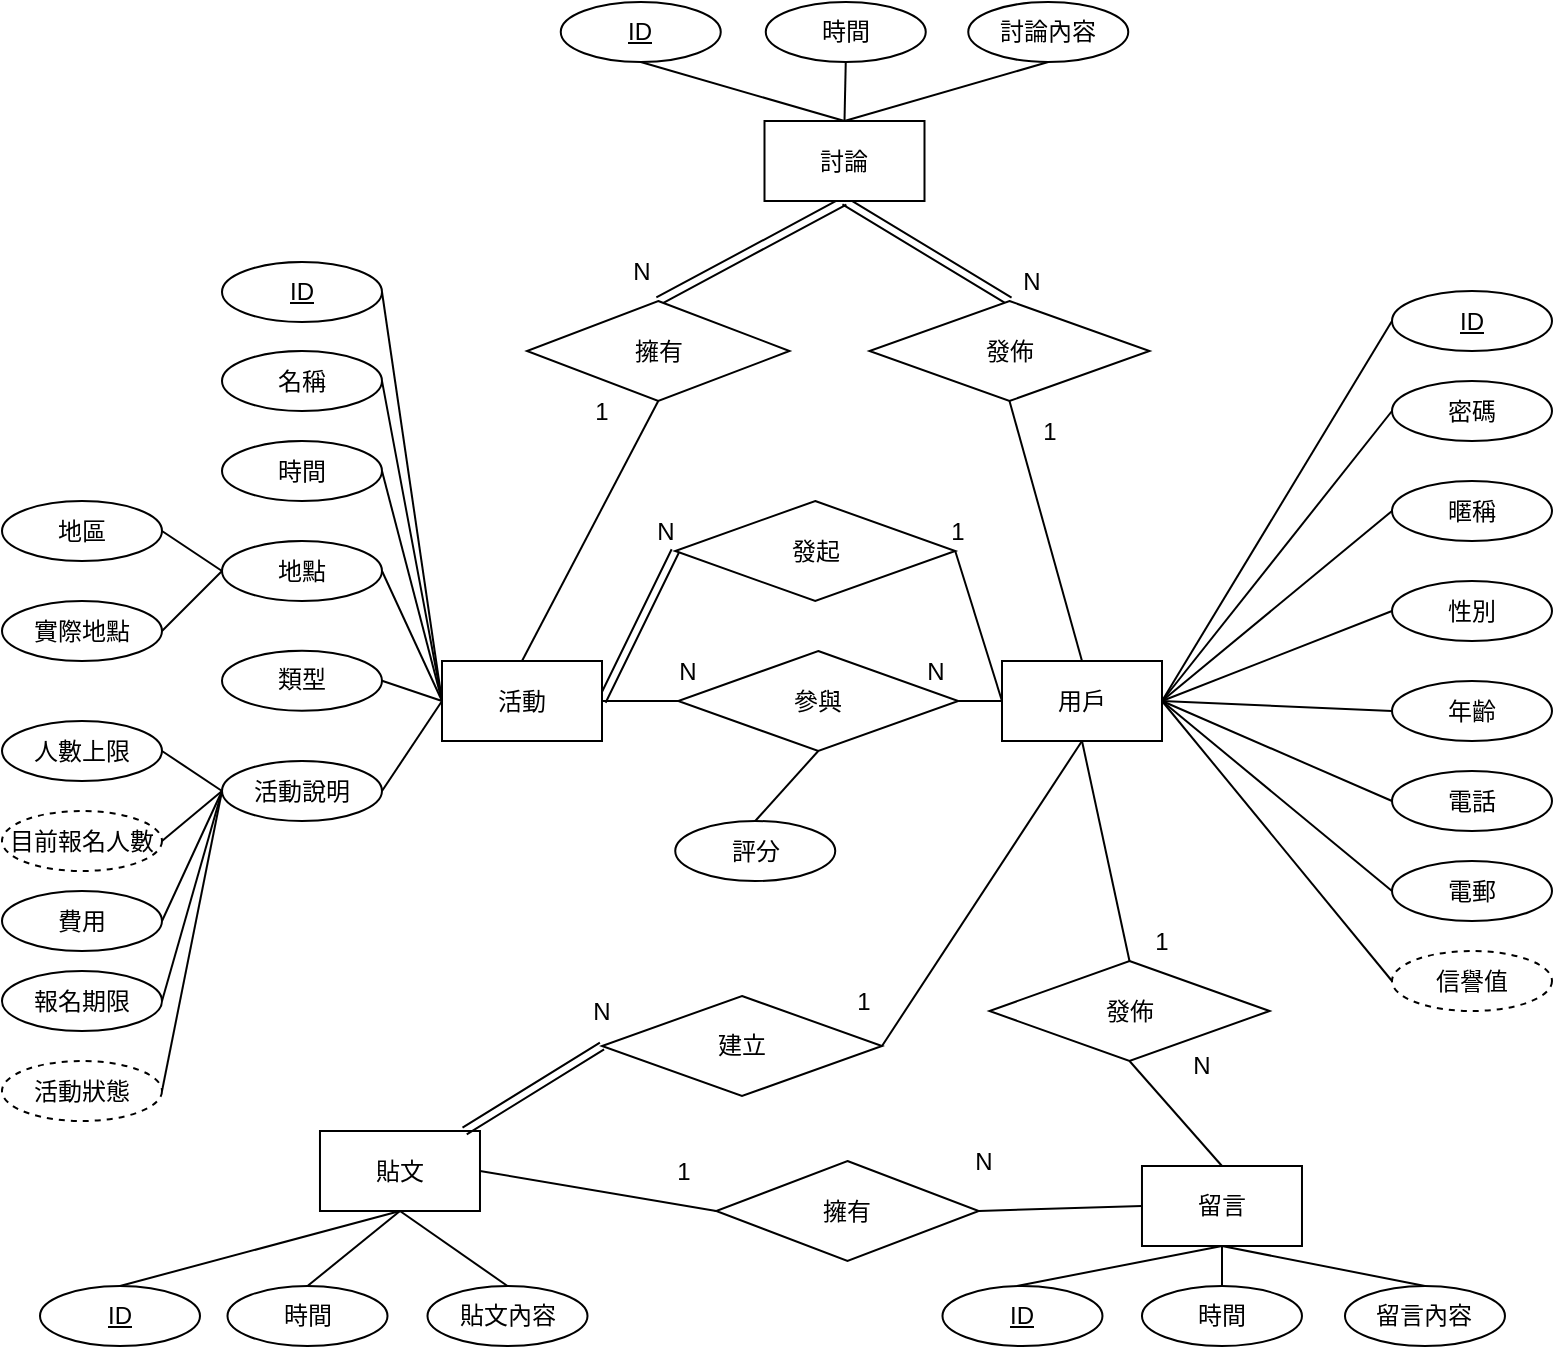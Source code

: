 <mxfile version="20.6.2" type="device" pages="3"><diagram name="ER" id="7ncZDMa3i0YBhaP2FB06"><mxGraphModel dx="1201" dy="1865" grid="1" gridSize="10" guides="1" tooltips="1" connect="1" arrows="1" fold="1" page="1" pageScale="1" pageWidth="850" pageHeight="1100" math="0" shadow="0"><root><mxCell id="0"/><mxCell id="1" parent="0"/><mxCell id="u570mk0FAqUyhANSTYp0-22" style="rounded=0;orthogonalLoop=1;jettySize=auto;html=1;entryX=0.5;entryY=1;entryDx=0;entryDy=0;endArrow=none;endFill=0;exitX=0.5;exitY=0;exitDx=0;exitDy=0;" parent="1" source="u570mk0FAqUyhANSTYp0-9" target="u570mk0FAqUyhANSTYp0-14" edge="1"><mxGeometry relative="1" as="geometry"><mxPoint x="410" y="-912" as="sourcePoint"/></mxGeometry></mxCell><mxCell id="u570mk0FAqUyhANSTYp0-25" style="rounded=0;orthogonalLoop=1;jettySize=auto;html=1;entryX=0.5;entryY=1;entryDx=0;entryDy=0;endArrow=none;endFill=0;exitX=0.5;exitY=0;exitDx=0;exitDy=0;" parent="1" source="u570mk0FAqUyhANSTYp0-9" target="u570mk0FAqUyhANSTYp0-24" edge="1"><mxGeometry relative="1" as="geometry"><mxPoint x="370" y="-892" as="sourcePoint"/></mxGeometry></mxCell><mxCell id="3B7owzILsx7pgbv8tFrh-22" style="rounded=0;orthogonalLoop=1;jettySize=auto;html=1;exitX=0;exitY=0.5;exitDx=0;exitDy=0;entryX=1;entryY=0.5;entryDx=0;entryDy=0;endArrow=none;endFill=0;" parent="1" source="3B7owzILsx7pgbv8tFrh-1" target="3B7owzILsx7pgbv8tFrh-10" edge="1"><mxGeometry relative="1" as="geometry"/></mxCell><mxCell id="3B7owzILsx7pgbv8tFrh-23" style="rounded=0;orthogonalLoop=1;jettySize=auto;html=1;exitX=0;exitY=0.5;exitDx=0;exitDy=0;entryX=1;entryY=0.5;entryDx=0;entryDy=0;endArrow=none;endFill=0;" parent="1" source="3B7owzILsx7pgbv8tFrh-1" target="3B7owzILsx7pgbv8tFrh-11" edge="1"><mxGeometry relative="1" as="geometry"/></mxCell><mxCell id="3B7owzILsx7pgbv8tFrh-24" style="rounded=0;orthogonalLoop=1;jettySize=auto;html=1;exitX=0;exitY=0.5;exitDx=0;exitDy=0;entryX=1;entryY=0.5;entryDx=0;entryDy=0;endArrow=none;endFill=0;" parent="1" source="3B7owzILsx7pgbv8tFrh-1" target="3B7owzILsx7pgbv8tFrh-13" edge="1"><mxGeometry relative="1" as="geometry"/></mxCell><mxCell id="3B7owzILsx7pgbv8tFrh-28" style="rounded=0;orthogonalLoop=1;jettySize=auto;html=1;exitX=1;exitY=0.5;exitDx=0;exitDy=0;entryX=0;entryY=0.5;entryDx=0;entryDy=0;endArrow=none;endFill=0;shape=link;" parent="1" source="3B7owzILsx7pgbv8tFrh-1" target="3B7owzILsx7pgbv8tFrh-3" edge="1"><mxGeometry relative="1" as="geometry"/></mxCell><mxCell id="3B7owzILsx7pgbv8tFrh-29" style="rounded=0;orthogonalLoop=1;jettySize=auto;html=1;exitX=1;exitY=0.5;exitDx=0;exitDy=0;entryX=0;entryY=0.5;entryDx=0;entryDy=0;endArrow=none;endFill=0;" parent="1" source="3B7owzILsx7pgbv8tFrh-1" target="3B7owzILsx7pgbv8tFrh-4" edge="1"><mxGeometry relative="1" as="geometry"/></mxCell><mxCell id="3B7owzILsx7pgbv8tFrh-42" style="rounded=0;orthogonalLoop=1;jettySize=auto;html=1;exitX=0;exitY=0.5;exitDx=0;exitDy=0;entryX=1;entryY=0.5;entryDx=0;entryDy=0;endArrow=none;endFill=0;" parent="1" source="3B7owzILsx7pgbv8tFrh-1" target="3B7owzILsx7pgbv8tFrh-41" edge="1"><mxGeometry relative="1" as="geometry"/></mxCell><mxCell id="3B7owzILsx7pgbv8tFrh-1" value="活動" style="rounded=0;whiteSpace=wrap;html=1;" parent="1" vertex="1"><mxGeometry x="260" y="-580.5" width="80" height="40" as="geometry"/></mxCell><mxCell id="3B7owzILsx7pgbv8tFrh-19" style="rounded=0;orthogonalLoop=1;jettySize=auto;html=1;exitX=1;exitY=0.5;exitDx=0;exitDy=0;entryX=0;entryY=0.5;entryDx=0;entryDy=0;endArrow=none;endFill=0;" parent="1" source="3B7owzILsx7pgbv8tFrh-2" target="3B7owzILsx7pgbv8tFrh-5" edge="1"><mxGeometry relative="1" as="geometry"/></mxCell><mxCell id="3B7owzILsx7pgbv8tFrh-20" style="rounded=0;orthogonalLoop=1;jettySize=auto;html=1;exitX=1;exitY=0.5;exitDx=0;exitDy=0;entryX=0;entryY=0.5;entryDx=0;entryDy=0;endArrow=none;endFill=0;" parent="1" source="3B7owzILsx7pgbv8tFrh-2" target="3B7owzILsx7pgbv8tFrh-7" edge="1"><mxGeometry relative="1" as="geometry"/></mxCell><mxCell id="3B7owzILsx7pgbv8tFrh-21" style="rounded=0;orthogonalLoop=1;jettySize=auto;html=1;exitX=1;exitY=0.5;exitDx=0;exitDy=0;entryX=0;entryY=0.5;entryDx=0;entryDy=0;endArrow=none;endFill=0;" parent="1" source="3B7owzILsx7pgbv8tFrh-2" target="3B7owzILsx7pgbv8tFrh-8" edge="1"><mxGeometry relative="1" as="geometry"/></mxCell><mxCell id="3B7owzILsx7pgbv8tFrh-30" style="rounded=0;orthogonalLoop=1;jettySize=auto;html=1;exitX=0;exitY=0.5;exitDx=0;exitDy=0;entryX=1;entryY=0.5;entryDx=0;entryDy=0;endArrow=none;endFill=0;" parent="1" source="3B7owzILsx7pgbv8tFrh-2" target="3B7owzILsx7pgbv8tFrh-4" edge="1"><mxGeometry relative="1" as="geometry"/></mxCell><mxCell id="3B7owzILsx7pgbv8tFrh-43" style="rounded=0;orthogonalLoop=1;jettySize=auto;html=1;exitX=1;exitY=0.5;exitDx=0;exitDy=0;entryX=0;entryY=0.5;entryDx=0;entryDy=0;endArrow=none;endFill=0;" parent="1" source="3B7owzILsx7pgbv8tFrh-2" target="3B7owzILsx7pgbv8tFrh-40" edge="1"><mxGeometry relative="1" as="geometry"/></mxCell><mxCell id="3B7owzILsx7pgbv8tFrh-69" style="rounded=0;orthogonalLoop=1;jettySize=auto;html=1;exitX=1;exitY=0.5;exitDx=0;exitDy=0;entryX=0;entryY=0.5;entryDx=0;entryDy=0;endArrow=none;endFill=0;" parent="1" source="3B7owzILsx7pgbv8tFrh-2" target="-W4uo5p3GtBnEBK1qKaR-16" edge="1"><mxGeometry relative="1" as="geometry"><mxPoint x="845" y="-433" as="targetPoint"/></mxGeometry></mxCell><mxCell id="3B7owzILsx7pgbv8tFrh-79" style="rounded=0;orthogonalLoop=1;jettySize=auto;html=1;exitX=0.5;exitY=1;exitDx=0;exitDy=0;entryX=1;entryY=0.5;entryDx=0;entryDy=0;endArrow=none;endFill=0;" parent="1" source="3B7owzILsx7pgbv8tFrh-2" target="3B7owzILsx7pgbv8tFrh-78" edge="1"><mxGeometry relative="1" as="geometry"/></mxCell><mxCell id="u570mk0FAqUyhANSTYp0-37" style="rounded=0;orthogonalLoop=1;jettySize=auto;html=1;exitX=0.5;exitY=1;exitDx=0;exitDy=0;entryX=0.5;entryY=0;entryDx=0;entryDy=0;endArrow=none;endFill=0;" parent="1" source="3B7owzILsx7pgbv8tFrh-2" target="-03hiJ_xVYemPRZAL97C-12" edge="1"><mxGeometry relative="1" as="geometry"><mxPoint x="645" y="-375.5" as="targetPoint"/></mxGeometry></mxCell><mxCell id="-W4uo5p3GtBnEBK1qKaR-14" style="edgeStyle=none;rounded=0;orthogonalLoop=1;jettySize=auto;html=1;exitX=0.5;exitY=0;exitDx=0;exitDy=0;endArrow=none;endFill=0;entryX=0.5;entryY=1;entryDx=0;entryDy=0;" parent="1" source="3B7owzILsx7pgbv8tFrh-2" target="TR7wTOb8SeeyEYdbzUAT-6" edge="1"><mxGeometry relative="1" as="geometry"><mxPoint x="556.75" y="-640.5" as="targetPoint"/></mxGeometry></mxCell><mxCell id="-W4uo5p3GtBnEBK1qKaR-18" style="edgeStyle=none;rounded=0;orthogonalLoop=1;jettySize=auto;html=1;exitX=1;exitY=0.5;exitDx=0;exitDy=0;entryX=0;entryY=0.5;entryDx=0;entryDy=0;endArrow=none;endFill=0;" parent="1" source="3B7owzILsx7pgbv8tFrh-2" target="-W4uo5p3GtBnEBK1qKaR-17" edge="1"><mxGeometry relative="1" as="geometry"/></mxCell><mxCell id="nekRQQKeBQfEkH_Vxf5b-5" style="rounded=0;orthogonalLoop=1;jettySize=auto;html=1;exitX=1;exitY=0.5;exitDx=0;exitDy=0;entryX=0;entryY=0.5;entryDx=0;entryDy=0;endArrow=none;endFill=0;" parent="1" source="3B7owzILsx7pgbv8tFrh-2" target="nekRQQKeBQfEkH_Vxf5b-3" edge="1"><mxGeometry relative="1" as="geometry"/></mxCell><mxCell id="nekRQQKeBQfEkH_Vxf5b-6" style="rounded=0;orthogonalLoop=1;jettySize=auto;html=1;exitX=1;exitY=0.5;exitDx=0;exitDy=0;entryX=0;entryY=0.5;entryDx=0;entryDy=0;endArrow=none;endFill=0;" parent="1" source="3B7owzILsx7pgbv8tFrh-2" target="nekRQQKeBQfEkH_Vxf5b-4" edge="1"><mxGeometry relative="1" as="geometry"/></mxCell><mxCell id="3B7owzILsx7pgbv8tFrh-2" value="用戶" style="rounded=0;whiteSpace=wrap;html=1;" parent="1" vertex="1"><mxGeometry x="540" y="-580.5" width="80" height="40" as="geometry"/></mxCell><mxCell id="3B7owzILsx7pgbv8tFrh-27" style="rounded=0;orthogonalLoop=1;jettySize=auto;html=1;exitX=1;exitY=0.5;exitDx=0;exitDy=0;entryX=0;entryY=0.5;entryDx=0;entryDy=0;endArrow=none;endFill=0;" parent="1" source="3B7owzILsx7pgbv8tFrh-3" target="3B7owzILsx7pgbv8tFrh-2" edge="1"><mxGeometry relative="1" as="geometry"/></mxCell><mxCell id="3B7owzILsx7pgbv8tFrh-3" value="發起" style="rhombus;whiteSpace=wrap;html=1;" parent="1" vertex="1"><mxGeometry x="376.62" y="-660.5" width="140" height="50" as="geometry"/></mxCell><mxCell id="3B7owzILsx7pgbv8tFrh-4" value="參與" style="rhombus;whiteSpace=wrap;html=1;" parent="1" vertex="1"><mxGeometry x="378.13" y="-585.5" width="140" height="50" as="geometry"/></mxCell><mxCell id="3B7owzILsx7pgbv8tFrh-5" value="暱稱" style="ellipse;whiteSpace=wrap;html=1;" parent="1" vertex="1"><mxGeometry x="735" y="-670.5" width="80" height="30" as="geometry"/></mxCell><mxCell id="3B7owzILsx7pgbv8tFrh-7" value="性別" style="ellipse;whiteSpace=wrap;html=1;" parent="1" vertex="1"><mxGeometry x="735" y="-620.5" width="80" height="30" as="geometry"/></mxCell><mxCell id="3B7owzILsx7pgbv8tFrh-8" value="年齡" style="ellipse;whiteSpace=wrap;html=1;" parent="1" vertex="1"><mxGeometry x="735" y="-570.5" width="80" height="30" as="geometry"/></mxCell><mxCell id="3B7owzILsx7pgbv8tFrh-10" value="時間" style="ellipse;whiteSpace=wrap;html=1;" parent="1" vertex="1"><mxGeometry x="150" y="-690.5" width="80" height="30" as="geometry"/></mxCell><mxCell id="3B7owzILsx7pgbv8tFrh-25" style="rounded=0;orthogonalLoop=1;jettySize=auto;html=1;exitX=0;exitY=0.5;exitDx=0;exitDy=0;entryX=1;entryY=0.5;entryDx=0;entryDy=0;endArrow=none;endFill=0;" parent="1" source="3B7owzILsx7pgbv8tFrh-11" target="3B7owzILsx7pgbv8tFrh-16" edge="1"><mxGeometry relative="1" as="geometry"/></mxCell><mxCell id="3B7owzILsx7pgbv8tFrh-26" style="rounded=0;orthogonalLoop=1;jettySize=auto;html=1;exitX=0;exitY=0.5;exitDx=0;exitDy=0;entryX=1;entryY=0.5;entryDx=0;entryDy=0;endArrow=none;endFill=0;" parent="1" source="3B7owzILsx7pgbv8tFrh-11" target="3B7owzILsx7pgbv8tFrh-15" edge="1"><mxGeometry relative="1" as="geometry"/></mxCell><mxCell id="3B7owzILsx7pgbv8tFrh-11" value="地點" style="ellipse;whiteSpace=wrap;html=1;" parent="1" vertex="1"><mxGeometry x="150" y="-640.5" width="80" height="30" as="geometry"/></mxCell><mxCell id="3B7owzILsx7pgbv8tFrh-35" style="rounded=0;orthogonalLoop=1;jettySize=auto;html=1;exitX=0;exitY=0.5;exitDx=0;exitDy=0;entryX=1;entryY=0.5;entryDx=0;entryDy=0;endArrow=none;endFill=0;" parent="1" source="3B7owzILsx7pgbv8tFrh-13" target="3B7owzILsx7pgbv8tFrh-32" edge="1"><mxGeometry relative="1" as="geometry"/></mxCell><mxCell id="3B7owzILsx7pgbv8tFrh-36" style="rounded=0;orthogonalLoop=1;jettySize=auto;html=1;exitX=0;exitY=0.5;exitDx=0;exitDy=0;entryX=1;entryY=0.5;entryDx=0;entryDy=0;endArrow=none;endFill=0;" parent="1" source="3B7owzILsx7pgbv8tFrh-13" target="3B7owzILsx7pgbv8tFrh-33" edge="1"><mxGeometry relative="1" as="geometry"/></mxCell><mxCell id="3B7owzILsx7pgbv8tFrh-38" style="rounded=0;orthogonalLoop=1;jettySize=auto;html=1;exitX=0;exitY=0.5;exitDx=0;exitDy=0;entryX=1;entryY=0.5;entryDx=0;entryDy=0;endArrow=none;endFill=0;" parent="1" source="3B7owzILsx7pgbv8tFrh-13" target="3B7owzILsx7pgbv8tFrh-37" edge="1"><mxGeometry relative="1" as="geometry"/></mxCell><mxCell id="3B7owzILsx7pgbv8tFrh-89" style="rounded=0;orthogonalLoop=1;jettySize=auto;html=1;exitX=0;exitY=0.5;exitDx=0;exitDy=0;entryX=1;entryY=0.5;entryDx=0;entryDy=0;endArrow=none;endFill=0;" parent="1" source="3B7owzILsx7pgbv8tFrh-13" target="3B7owzILsx7pgbv8tFrh-88" edge="1"><mxGeometry relative="1" as="geometry"/></mxCell><mxCell id="3B7owzILsx7pgbv8tFrh-90" style="rounded=0;orthogonalLoop=1;jettySize=auto;html=1;exitX=0;exitY=0.5;exitDx=0;exitDy=0;entryX=1;entryY=0.5;entryDx=0;entryDy=0;endArrow=none;endFill=0;" parent="1" source="3B7owzILsx7pgbv8tFrh-13" target="3B7owzILsx7pgbv8tFrh-87" edge="1"><mxGeometry relative="1" as="geometry"/></mxCell><mxCell id="3B7owzILsx7pgbv8tFrh-13" value="活動說明" style="ellipse;whiteSpace=wrap;html=1;" parent="1" vertex="1"><mxGeometry x="150" y="-530.5" width="80" height="30" as="geometry"/></mxCell><mxCell id="3B7owzILsx7pgbv8tFrh-14" style="edgeStyle=orthogonalEdgeStyle;rounded=0;orthogonalLoop=1;jettySize=auto;html=1;exitX=0.5;exitY=1;exitDx=0;exitDy=0;" parent="1" edge="1"><mxGeometry relative="1" as="geometry"><mxPoint x="195" y="-670.5" as="sourcePoint"/><mxPoint x="195" y="-670.5" as="targetPoint"/></mxGeometry></mxCell><mxCell id="3B7owzILsx7pgbv8tFrh-15" value="實際地點" style="ellipse;whiteSpace=wrap;html=1;" parent="1" vertex="1"><mxGeometry x="40" y="-610.5" width="80" height="30" as="geometry"/></mxCell><mxCell id="3B7owzILsx7pgbv8tFrh-16" value="地區" style="ellipse;whiteSpace=wrap;html=1;" parent="1" vertex="1"><mxGeometry x="40" y="-660.5" width="80" height="30" as="geometry"/></mxCell><mxCell id="3B7owzILsx7pgbv8tFrh-32" value="人數上限" style="ellipse;whiteSpace=wrap;html=1;" parent="1" vertex="1"><mxGeometry x="40" y="-550.5" width="80" height="30" as="geometry"/></mxCell><mxCell id="3B7owzILsx7pgbv8tFrh-33" value="費用" style="ellipse;whiteSpace=wrap;html=1;" parent="1" vertex="1"><mxGeometry x="40" y="-465.5" width="80" height="30" as="geometry"/></mxCell><mxCell id="3B7owzILsx7pgbv8tFrh-37" value="報名期限" style="ellipse;whiteSpace=wrap;html=1;" parent="1" vertex="1"><mxGeometry x="40" y="-425.5" width="80" height="30" as="geometry"/></mxCell><mxCell id="3B7owzILsx7pgbv8tFrh-40" value="&lt;u&gt;ID&lt;/u&gt;" style="ellipse;whiteSpace=wrap;html=1;" parent="1" vertex="1"><mxGeometry x="735" y="-765.5" width="80" height="30" as="geometry"/></mxCell><mxCell id="3B7owzILsx7pgbv8tFrh-41" value="&lt;u&gt;ID&lt;/u&gt;" style="ellipse;whiteSpace=wrap;html=1;" parent="1" vertex="1"><mxGeometry x="150" y="-780" width="80" height="30" as="geometry"/></mxCell><mxCell id="3B7owzILsx7pgbv8tFrh-54" value="討論內容" style="ellipse;whiteSpace=wrap;html=1;" parent="1" vertex="1"><mxGeometry x="523.13" y="-910" width="80" height="30" as="geometry"/></mxCell><mxCell id="3B7owzILsx7pgbv8tFrh-81" style="rounded=0;orthogonalLoop=1;jettySize=auto;html=1;exitX=0.5;exitY=1;exitDx=0;exitDy=0;entryX=0.5;entryY=0;entryDx=0;entryDy=0;endArrow=none;endFill=0;" parent="1" source="3B7owzILsx7pgbv8tFrh-72" target="3B7owzILsx7pgbv8tFrh-76" edge="1"><mxGeometry relative="1" as="geometry"/></mxCell><mxCell id="3B7owzILsx7pgbv8tFrh-84" style="rounded=0;orthogonalLoop=1;jettySize=auto;html=1;exitX=0.5;exitY=1;exitDx=0;exitDy=0;entryX=0.5;entryY=0;entryDx=0;entryDy=0;endArrow=none;endFill=0;" parent="1" source="3B7owzILsx7pgbv8tFrh-72" target="3B7owzILsx7pgbv8tFrh-82" edge="1"><mxGeometry relative="1" as="geometry"/></mxCell><mxCell id="3B7owzILsx7pgbv8tFrh-99" style="rounded=0;orthogonalLoop=1;jettySize=auto;html=1;exitX=0.5;exitY=1;exitDx=0;exitDy=0;entryX=0.5;entryY=0;entryDx=0;entryDy=0;endArrow=none;endFill=0;" parent="1" source="3B7owzILsx7pgbv8tFrh-72" target="3B7owzILsx7pgbv8tFrh-96" edge="1"><mxGeometry relative="1" as="geometry"/></mxCell><mxCell id="3B7owzILsx7pgbv8tFrh-72" value="貼文" style="rounded=0;whiteSpace=wrap;html=1;" parent="1" vertex="1"><mxGeometry x="198.99" y="-345.5" width="80" height="40" as="geometry"/></mxCell><mxCell id="3B7owzILsx7pgbv8tFrh-76" value="貼文內容" style="ellipse;whiteSpace=wrap;html=1;" parent="1" vertex="1"><mxGeometry x="252.75" y="-268" width="80" height="30" as="geometry"/></mxCell><mxCell id="3B7owzILsx7pgbv8tFrh-80" style="rounded=0;orthogonalLoop=1;jettySize=auto;html=1;exitX=0;exitY=0.5;exitDx=0;exitDy=0;endArrow=none;endFill=0;shape=link;" parent="1" source="3B7owzILsx7pgbv8tFrh-78" target="3B7owzILsx7pgbv8tFrh-72" edge="1"><mxGeometry relative="1" as="geometry"/></mxCell><mxCell id="3B7owzILsx7pgbv8tFrh-78" value="建立" style="rhombus;whiteSpace=wrap;html=1;" parent="1" vertex="1"><mxGeometry x="340" y="-413" width="140" height="50" as="geometry"/></mxCell><mxCell id="3B7owzILsx7pgbv8tFrh-82" value="時間" style="ellipse;whiteSpace=wrap;html=1;" parent="1" vertex="1"><mxGeometry x="152.75" y="-268" width="80" height="30" as="geometry"/></mxCell><mxCell id="3B7owzILsx7pgbv8tFrh-87" value="活動狀態" style="ellipse;whiteSpace=wrap;html=1;dashed=1;" parent="1" vertex="1"><mxGeometry x="40" y="-380.5" width="80" height="30" as="geometry"/></mxCell><mxCell id="3B7owzILsx7pgbv8tFrh-88" value="&lt;div&gt;目前報名人數&lt;/div&gt;" style="ellipse;whiteSpace=wrap;html=1;dashed=1;" parent="1" vertex="1"><mxGeometry x="40" y="-505.5" width="80" height="30" as="geometry"/></mxCell><mxCell id="-03hiJ_xVYemPRZAL97C-18" style="rounded=0;orthogonalLoop=1;jettySize=auto;html=1;exitX=1;exitY=0.5;exitDx=0;exitDy=0;entryX=0;entryY=0.5;entryDx=0;entryDy=0;endArrow=none;endFill=0;" parent="1" source="3B7owzILsx7pgbv8tFrh-91" target="3B7owzILsx7pgbv8tFrh-1" edge="1"><mxGeometry relative="1" as="geometry"/></mxCell><mxCell id="3B7owzILsx7pgbv8tFrh-91" value="類型" style="ellipse;whiteSpace=wrap;html=1;" parent="1" vertex="1"><mxGeometry x="150" y="-585.63" width="80" height="30" as="geometry"/></mxCell><mxCell id="3B7owzILsx7pgbv8tFrh-96" value="&lt;u&gt;ID&lt;/u&gt;" style="ellipse;whiteSpace=wrap;html=1;" parent="1" vertex="1"><mxGeometry x="59" y="-268" width="80" height="30" as="geometry"/></mxCell><mxCell id="-W4uo5p3GtBnEBK1qKaR-3" style="rounded=0;orthogonalLoop=1;jettySize=auto;html=1;exitX=0.5;exitY=0;exitDx=0;exitDy=0;entryX=0.5;entryY=1;entryDx=0;entryDy=0;endArrow=none;endFill=0;" parent="1" source="u570mk0FAqUyhANSTYp0-9" target="3B7owzILsx7pgbv8tFrh-54" edge="1"><mxGeometry relative="1" as="geometry"><mxPoint x="617.5" y="-898" as="targetPoint"/></mxGeometry></mxCell><mxCell id="-W4uo5p3GtBnEBK1qKaR-6" style="edgeStyle=none;rounded=0;orthogonalLoop=1;jettySize=auto;html=1;exitX=0.5;exitY=1;exitDx=0;exitDy=0;entryX=0.5;entryY=0;entryDx=0;entryDy=0;endArrow=none;endFill=0;shape=link;" parent="1" source="u570mk0FAqUyhANSTYp0-9" target="-W4uo5p3GtBnEBK1qKaR-2" edge="1"><mxGeometry relative="1" as="geometry"><mxPoint x="368.75" y="-820.5" as="targetPoint"/></mxGeometry></mxCell><mxCell id="TR7wTOb8SeeyEYdbzUAT-7" style="rounded=0;orthogonalLoop=1;jettySize=auto;html=1;exitX=0.5;exitY=1;exitDx=0;exitDy=0;entryX=0.5;entryY=0;entryDx=0;entryDy=0;fontSize=20;endArrow=none;endFill=0;shape=link;" parent="1" source="u570mk0FAqUyhANSTYp0-9" target="TR7wTOb8SeeyEYdbzUAT-6" edge="1"><mxGeometry relative="1" as="geometry"/></mxCell><mxCell id="u570mk0FAqUyhANSTYp0-9" value="討論" style="rounded=0;whiteSpace=wrap;html=1;" parent="1" vertex="1"><mxGeometry x="421.25" y="-850.5" width="80" height="40" as="geometry"/></mxCell><mxCell id="u570mk0FAqUyhANSTYp0-14" value="時間" style="ellipse;whiteSpace=wrap;html=1;" parent="1" vertex="1"><mxGeometry x="421.88" y="-910" width="80" height="30" as="geometry"/></mxCell><mxCell id="u570mk0FAqUyhANSTYp0-24" value="ID" style="ellipse;whiteSpace=wrap;html=1;fontStyle=4" parent="1" vertex="1"><mxGeometry x="319.38" y="-910" width="80" height="30" as="geometry"/></mxCell><mxCell id="u570mk0FAqUyhANSTYp0-38" style="rounded=0;orthogonalLoop=1;jettySize=auto;html=1;exitX=0;exitY=0.5;exitDx=0;exitDy=0;entryX=1;entryY=0.5;entryDx=0;entryDy=0;endArrow=none;endFill=0;" parent="1" source="-03hiJ_xVYemPRZAL97C-11" target="3B7owzILsx7pgbv8tFrh-72" edge="1"><mxGeometry relative="1" as="geometry"><mxPoint x="585.24" y="-280.5" as="sourcePoint"/></mxGeometry></mxCell><mxCell id="u570mk0FAqUyhANSTYp0-46" value="N" style="text;html=1;strokeColor=none;fillColor=none;align=center;verticalAlign=middle;whiteSpace=wrap;rounded=0;" parent="1" vertex="1"><mxGeometry x="341.62" y="-660.5" width="60" height="30" as="geometry"/></mxCell><mxCell id="u570mk0FAqUyhANSTYp0-47" value="1" style="text;html=1;strokeColor=none;fillColor=none;align=center;verticalAlign=middle;whiteSpace=wrap;rounded=0;" parent="1" vertex="1"><mxGeometry x="488.37" y="-660.5" width="60" height="30" as="geometry"/></mxCell><mxCell id="u570mk0FAqUyhANSTYp0-48" value="N" style="text;html=1;strokeColor=none;fillColor=none;align=center;verticalAlign=middle;whiteSpace=wrap;rounded=0;" parent="1" vertex="1"><mxGeometry x="353.13" y="-590.5" width="60" height="30" as="geometry"/></mxCell><mxCell id="u570mk0FAqUyhANSTYp0-49" value="N" style="text;html=1;strokeColor=none;fillColor=none;align=center;verticalAlign=middle;whiteSpace=wrap;rounded=0;" parent="1" vertex="1"><mxGeometry x="476.88" y="-590.5" width="60" height="30" as="geometry"/></mxCell><mxCell id="u570mk0FAqUyhANSTYp0-54" value="1" style="text;html=1;strokeColor=none;fillColor=none;align=center;verticalAlign=middle;whiteSpace=wrap;rounded=0;" parent="1" vertex="1"><mxGeometry x="590.24" y="-455.5" width="60" height="30" as="geometry"/></mxCell><mxCell id="u570mk0FAqUyhANSTYp0-55" value="N" style="text;html=1;strokeColor=none;fillColor=none;align=center;verticalAlign=middle;whiteSpace=wrap;rounded=0;" parent="1" vertex="1"><mxGeometry x="501.49" y="-345.5" width="60" height="30" as="geometry"/></mxCell><mxCell id="u570mk0FAqUyhANSTYp0-56" value="1" style="text;html=1;strokeColor=none;fillColor=none;align=center;verticalAlign=middle;whiteSpace=wrap;rounded=0;" parent="1" vertex="1"><mxGeometry x="441.25" y="-425.5" width="60" height="30" as="geometry"/></mxCell><mxCell id="u570mk0FAqUyhANSTYp0-58" value="N" style="text;html=1;strokeColor=none;fillColor=none;align=center;verticalAlign=middle;whiteSpace=wrap;rounded=0;" parent="1" vertex="1"><mxGeometry x="310" y="-420.5" width="60" height="30" as="geometry"/></mxCell><mxCell id="-W4uo5p3GtBnEBK1qKaR-8" style="edgeStyle=none;rounded=0;orthogonalLoop=1;jettySize=auto;html=1;exitX=0.5;exitY=1;exitDx=0;exitDy=0;entryX=0.5;entryY=0;entryDx=0;entryDy=0;endArrow=none;endFill=0;" parent="1" source="-W4uo5p3GtBnEBK1qKaR-2" target="3B7owzILsx7pgbv8tFrh-1" edge="1"><mxGeometry relative="1" as="geometry"/></mxCell><mxCell id="-W4uo5p3GtBnEBK1qKaR-2" value="擁有" style="rhombus;whiteSpace=wrap;html=1;" parent="1" vertex="1"><mxGeometry x="302.5" y="-760.5" width="131.25" height="50" as="geometry"/></mxCell><mxCell id="-W4uo5p3GtBnEBK1qKaR-16" value="信譽值" style="ellipse;whiteSpace=wrap;html=1;dashed=1;" parent="1" vertex="1"><mxGeometry x="735" y="-435.5" width="80" height="30" as="geometry"/></mxCell><mxCell id="-W4uo5p3GtBnEBK1qKaR-17" value="密碼" style="ellipse;whiteSpace=wrap;html=1;" parent="1" vertex="1"><mxGeometry x="735" y="-720.5" width="80" height="30" as="geometry"/></mxCell><mxCell id="TR7wTOb8SeeyEYdbzUAT-6" value="發佈" style="rhombus;whiteSpace=wrap;html=1;" parent="1" vertex="1"><mxGeometry x="473.75" y="-760.5" width="140" height="50" as="geometry"/></mxCell><mxCell id="nekRQQKeBQfEkH_Vxf5b-3" value="電話" style="ellipse;whiteSpace=wrap;html=1;" parent="1" vertex="1"><mxGeometry x="735" y="-525.5" width="80" height="30" as="geometry"/></mxCell><mxCell id="nekRQQKeBQfEkH_Vxf5b-4" value="電郵" style="ellipse;whiteSpace=wrap;html=1;" parent="1" vertex="1"><mxGeometry x="735" y="-480.5" width="80" height="30" as="geometry"/></mxCell><mxCell id="ZnrktfhZXyF8qKfbNqsJ-1" value="N" style="text;html=1;strokeColor=none;fillColor=none;align=center;verticalAlign=middle;whiteSpace=wrap;rounded=0;" parent="1" vertex="1"><mxGeometry x="525" y="-785.5" width="60" height="30" as="geometry"/></mxCell><mxCell id="ZnrktfhZXyF8qKfbNqsJ-2" value="1" style="text;html=1;strokeColor=none;fillColor=none;align=center;verticalAlign=middle;whiteSpace=wrap;rounded=0;" parent="1" vertex="1"><mxGeometry x="533.75" y="-710.5" width="60" height="30" as="geometry"/></mxCell><mxCell id="ZnrktfhZXyF8qKfbNqsJ-3" value="1" style="text;html=1;strokeColor=none;fillColor=none;align=center;verticalAlign=middle;whiteSpace=wrap;rounded=0;" parent="1" vertex="1"><mxGeometry x="310" y="-720.5" width="60" height="30" as="geometry"/></mxCell><mxCell id="ZnrktfhZXyF8qKfbNqsJ-4" value="N" style="text;html=1;strokeColor=none;fillColor=none;align=center;verticalAlign=middle;whiteSpace=wrap;rounded=0;" parent="1" vertex="1"><mxGeometry x="330" y="-790.5" width="60" height="30" as="geometry"/></mxCell><mxCell id="-03hiJ_xVYemPRZAL97C-10" style="rounded=0;orthogonalLoop=1;jettySize=auto;html=1;exitX=0.5;exitY=0;exitDx=0;exitDy=0;entryX=0.5;entryY=1;entryDx=0;entryDy=0;endArrow=none;endFill=0;" parent="1" source="-03hiJ_xVYemPRZAL97C-3" target="-03hiJ_xVYemPRZAL97C-5" edge="1"><mxGeometry relative="1" as="geometry"/></mxCell><mxCell id="-03hiJ_xVYemPRZAL97C-3" value="留言內容" style="ellipse;whiteSpace=wrap;html=1;" parent="1" vertex="1"><mxGeometry x="711.49" y="-268" width="80" height="30" as="geometry"/></mxCell><mxCell id="-03hiJ_xVYemPRZAL97C-5" value="留言" style="rounded=0;whiteSpace=wrap;html=1;" parent="1" vertex="1"><mxGeometry x="609.99" y="-328" width="80" height="40" as="geometry"/></mxCell><mxCell id="-03hiJ_xVYemPRZAL97C-9" style="rounded=0;orthogonalLoop=1;jettySize=auto;html=1;exitX=0.5;exitY=0;exitDx=0;exitDy=0;entryX=0.5;entryY=1;entryDx=0;entryDy=0;endArrow=none;endFill=0;" parent="1" source="-03hiJ_xVYemPRZAL97C-6" target="-03hiJ_xVYemPRZAL97C-5" edge="1"><mxGeometry relative="1" as="geometry"/></mxCell><mxCell id="-03hiJ_xVYemPRZAL97C-6" value="時間" style="ellipse;whiteSpace=wrap;html=1;" parent="1" vertex="1"><mxGeometry x="609.99" y="-268" width="80" height="30" as="geometry"/></mxCell><mxCell id="-03hiJ_xVYemPRZAL97C-8" style="rounded=0;orthogonalLoop=1;jettySize=auto;html=1;exitX=0.5;exitY=0;exitDx=0;exitDy=0;entryX=0.5;entryY=1;entryDx=0;entryDy=0;endArrow=none;endFill=0;" parent="1" target="-03hiJ_xVYemPRZAL97C-5" edge="1"><mxGeometry relative="1" as="geometry"><mxPoint x="547.49" y="-268" as="sourcePoint"/></mxGeometry></mxCell><mxCell id="-03hiJ_xVYemPRZAL97C-7" value="ID" style="ellipse;whiteSpace=wrap;html=1;fontStyle=4" parent="1" vertex="1"><mxGeometry x="510.24" y="-268" width="80" height="30" as="geometry"/></mxCell><mxCell id="-03hiJ_xVYemPRZAL97C-13" style="rounded=0;orthogonalLoop=1;jettySize=auto;html=1;exitX=1;exitY=0.5;exitDx=0;exitDy=0;entryX=0;entryY=0.5;entryDx=0;entryDy=0;endArrow=none;endFill=0;" parent="1" source="-03hiJ_xVYemPRZAL97C-11" target="-03hiJ_xVYemPRZAL97C-5" edge="1"><mxGeometry relative="1" as="geometry"/></mxCell><mxCell id="-03hiJ_xVYemPRZAL97C-11" value="擁有" style="rhombus;whiteSpace=wrap;html=1;" parent="1" vertex="1"><mxGeometry x="397.12" y="-330.5" width="131.25" height="50" as="geometry"/></mxCell><mxCell id="-03hiJ_xVYemPRZAL97C-14" style="rounded=0;orthogonalLoop=1;jettySize=auto;html=1;exitX=0.5;exitY=1;exitDx=0;exitDy=0;entryX=0.5;entryY=0;entryDx=0;entryDy=0;endArrow=none;endFill=0;" parent="1" source="-03hiJ_xVYemPRZAL97C-12" target="-03hiJ_xVYemPRZAL97C-5" edge="1"><mxGeometry relative="1" as="geometry"/></mxCell><mxCell id="-03hiJ_xVYemPRZAL97C-12" value="發佈" style="rhombus;whiteSpace=wrap;html=1;" parent="1" vertex="1"><mxGeometry x="533.75" y="-430.5" width="140" height="50" as="geometry"/></mxCell><mxCell id="-03hiJ_xVYemPRZAL97C-15" value="N" style="text;html=1;strokeColor=none;fillColor=none;align=center;verticalAlign=middle;whiteSpace=wrap;rounded=0;" parent="1" vertex="1"><mxGeometry x="609.99" y="-393" width="60" height="30" as="geometry"/></mxCell><mxCell id="-03hiJ_xVYemPRZAL97C-16" value="1" style="text;html=1;strokeColor=none;fillColor=none;align=center;verticalAlign=middle;whiteSpace=wrap;rounded=0;" parent="1" vertex="1"><mxGeometry x="351.49" y="-340.5" width="60" height="30" as="geometry"/></mxCell><mxCell id="3S-o7iaV8Rd-HWkf-b9b-12" style="rounded=0;orthogonalLoop=1;jettySize=auto;html=1;exitX=0.5;exitY=0;exitDx=0;exitDy=0;entryX=0.5;entryY=1;entryDx=0;entryDy=0;endArrow=none;endFill=0;" parent="1" source="3S-o7iaV8Rd-HWkf-b9b-7" target="3B7owzILsx7pgbv8tFrh-4" edge="1"><mxGeometry relative="1" as="geometry"><mxPoint x="400.0" y="-425.5" as="targetPoint"/></mxGeometry></mxCell><mxCell id="3S-o7iaV8Rd-HWkf-b9b-7" value="評分" style="ellipse;whiteSpace=wrap;html=1;" parent="1" vertex="1"><mxGeometry x="376.62" y="-500.5" width="80" height="30" as="geometry"/></mxCell><mxCell id="5STPOSTbNb-6dVNhodaW-2" style="rounded=0;orthogonalLoop=1;jettySize=auto;html=1;entryX=0;entryY=0.5;entryDx=0;entryDy=0;endArrow=none;endFill=0;exitX=1;exitY=0.5;exitDx=0;exitDy=0;" parent="1" source="5STPOSTbNb-6dVNhodaW-1" target="3B7owzILsx7pgbv8tFrh-1" edge="1"><mxGeometry relative="1" as="geometry"/></mxCell><mxCell id="5STPOSTbNb-6dVNhodaW-1" value="名稱" style="ellipse;whiteSpace=wrap;html=1;" parent="1" vertex="1"><mxGeometry x="150" y="-735.5" width="80" height="30" as="geometry"/></mxCell></root></mxGraphModel></diagram><diagram id="FL3t5SDzpzpao52fUiPg" name="Schema"><mxGraphModel dx="374" dy="1934" grid="1" gridSize="10" guides="0" tooltips="1" connect="1" arrows="1" fold="1" page="1" pageScale="1" pageWidth="827" pageHeight="1169" math="0" shadow="0"><root><mxCell id="0"/><mxCell id="1" parent="0"/><mxCell id="XAt-eNaMLpDucZqDQVnU-7" value="User" style="swimlane;fontStyle=0;childLayout=stackLayout;horizontal=1;startSize=30;horizontalStack=0;resizeParent=1;resizeParentMax=0;resizeLast=0;collapsible=1;marginBottom=0;whiteSpace=wrap;html=1;align=center;fillColor=#f8cecc;strokeColor=#b85450;fontSize=14;" parent="1" vertex="1"><mxGeometry x="1471" y="-984" width="140" height="270" as="geometry"/></mxCell><mxCell id="XAt-eNaMLpDucZqDQVnU-8" value="userID" style="text;strokeColor=#9673a6;fillColor=#e1d5e7;align=center;verticalAlign=middle;spacingLeft=4;spacingRight=4;overflow=hidden;points=[[0,0.5],[1,0.5]];portConstraint=eastwest;rotatable=0;whiteSpace=wrap;html=1;labelBorderColor=none;fontSize=14;" parent="XAt-eNaMLpDucZqDQVnU-7" vertex="1"><mxGeometry y="30" width="140" height="30" as="geometry"/></mxCell><mxCell id="XAt-eNaMLpDucZqDQVnU-9" value="password" style="text;strokeColor=default;fillColor=none;align=center;verticalAlign=middle;spacingLeft=4;spacingRight=4;overflow=hidden;points=[[0,0.5],[1,0.5]];portConstraint=eastwest;rotatable=0;whiteSpace=wrap;html=1;fontSize=14;" parent="XAt-eNaMLpDucZqDQVnU-7" vertex="1"><mxGeometry y="60" width="140" height="30" as="geometry"/></mxCell><mxCell id="XAt-eNaMLpDucZqDQVnU-11" value="nickname" style="text;strokeColor=default;fillColor=none;align=center;verticalAlign=middle;spacingLeft=4;spacingRight=4;overflow=hidden;points=[[0,0.5],[1,0.5]];portConstraint=eastwest;rotatable=0;whiteSpace=wrap;html=1;fontSize=14;" parent="XAt-eNaMLpDucZqDQVnU-7" vertex="1"><mxGeometry y="90" width="140" height="30" as="geometry"/></mxCell><mxCell id="XAt-eNaMLpDucZqDQVnU-12" value="gender" style="text;strokeColor=default;fillColor=none;align=center;verticalAlign=middle;spacingLeft=4;spacingRight=4;overflow=hidden;points=[[0,0.5],[1,0.5]];portConstraint=eastwest;rotatable=0;whiteSpace=wrap;html=1;fontSize=14;" parent="XAt-eNaMLpDucZqDQVnU-7" vertex="1"><mxGeometry y="120" width="140" height="30" as="geometry"/></mxCell><mxCell id="XAt-eNaMLpDucZqDQVnU-13" value="age" style="text;strokeColor=default;fillColor=none;align=center;verticalAlign=middle;spacingLeft=4;spacingRight=4;overflow=hidden;points=[[0,0.5],[1,0.5]];portConstraint=eastwest;rotatable=0;whiteSpace=wrap;html=1;fontSize=14;" parent="XAt-eNaMLpDucZqDQVnU-7" vertex="1"><mxGeometry y="150" width="140" height="30" as="geometry"/></mxCell><mxCell id="XAt-eNaMLpDucZqDQVnU-14" value="reputationScore" style="text;strokeColor=default;fillColor=none;align=center;verticalAlign=middle;spacingLeft=4;spacingRight=4;overflow=hidden;points=[[0,0.5],[1,0.5]];portConstraint=eastwest;rotatable=0;whiteSpace=wrap;html=1;fontSize=14;" parent="XAt-eNaMLpDucZqDQVnU-7" vertex="1"><mxGeometry y="180" width="140" height="30" as="geometry"/></mxCell><mxCell id="XAt-eNaMLpDucZqDQVnU-15" value="cellphone" style="text;strokeColor=default;fillColor=none;align=center;verticalAlign=middle;spacingLeft=4;spacingRight=4;overflow=hidden;points=[[0,0.5],[1,0.5]];portConstraint=eastwest;rotatable=0;whiteSpace=wrap;html=1;fontSize=14;" parent="XAt-eNaMLpDucZqDQVnU-7" vertex="1"><mxGeometry y="210" width="140" height="30" as="geometry"/></mxCell><mxCell id="XAt-eNaMLpDucZqDQVnU-16" value="email" style="text;strokeColor=default;fillColor=none;align=center;verticalAlign=middle;spacingLeft=4;spacingRight=4;overflow=hidden;points=[[0,0.5],[1,0.5]];portConstraint=eastwest;rotatable=0;whiteSpace=wrap;html=1;fontSize=14;" parent="XAt-eNaMLpDucZqDQVnU-7" vertex="1"><mxGeometry y="240" width="140" height="30" as="geometry"/></mxCell><mxCell id="dP9jaXDLnwa23clwsVA1-1" value="Activity" style="swimlane;fontStyle=0;childLayout=stackLayout;horizontal=1;startSize=30;horizontalStack=0;resizeParent=1;resizeParentMax=0;resizeLast=0;collapsible=1;marginBottom=0;whiteSpace=wrap;html=1;align=center;fillColor=#f8cecc;strokeColor=#b85450;fontSize=14;" parent="1" vertex="1"><mxGeometry x="871" y="-760" width="140" height="450" as="geometry"/></mxCell><mxCell id="dP9jaXDLnwa23clwsVA1-2" value="activityID" style="text;strokeColor=#9673a6;fillColor=#e1d5e7;align=center;verticalAlign=middle;spacingLeft=4;spacingRight=4;overflow=hidden;points=[[0,0.5],[1,0.5]];portConstraint=eastwest;rotatable=0;whiteSpace=wrap;html=1;labelBorderColor=none;fontSize=14;" parent="dP9jaXDLnwa23clwsVA1-1" vertex="1"><mxGeometry y="30" width="140" height="30" as="geometry"/></mxCell><mxCell id="zNXGfUaXyX6W0GSdxETW-1" value="title" style="text;strokeColor=default;fillColor=none;align=center;verticalAlign=middle;spacingLeft=4;spacingRight=4;overflow=hidden;points=[[0,0.5],[1,0.5]];portConstraint=eastwest;rotatable=0;whiteSpace=wrap;html=1;fontSize=14;" parent="dP9jaXDLnwa23clwsVA1-1" vertex="1"><mxGeometry y="60" width="140" height="30" as="geometry"/></mxCell><mxCell id="wJxcV3fzCMOIW7zkxvBJ-5" value="Date" style="text;strokeColor=default;fillColor=none;align=center;verticalAlign=middle;spacingLeft=4;spacingRight=4;overflow=hidden;points=[[0,0.5],[1,0.5]];portConstraint=eastwest;rotatable=0;whiteSpace=wrap;html=1;fontSize=14;" vertex="1" parent="dP9jaXDLnwa23clwsVA1-1"><mxGeometry y="90" width="140" height="30" as="geometry"/></mxCell><mxCell id="dP9jaXDLnwa23clwsVA1-3" value="time" style="text;strokeColor=default;fillColor=none;align=center;verticalAlign=middle;spacingLeft=4;spacingRight=4;overflow=hidden;points=[[0,0.5],[1,0.5]];portConstraint=eastwest;rotatable=0;whiteSpace=wrap;html=1;fontSize=14;" parent="dP9jaXDLnwa23clwsVA1-1" vertex="1"><mxGeometry y="120" width="140" height="30" as="geometry"/></mxCell><mxCell id="dP9jaXDLnwa23clwsVA1-4" value="area" style="text;strokeColor=default;fillColor=none;align=center;verticalAlign=middle;spacingLeft=4;spacingRight=4;overflow=hidden;points=[[0,0.5],[1,0.5]];portConstraint=eastwest;rotatable=0;whiteSpace=wrap;html=1;fontSize=14;" parent="dP9jaXDLnwa23clwsVA1-1" vertex="1"><mxGeometry y="150" width="140" height="30" as="geometry"/></mxCell><mxCell id="dP9jaXDLnwa23clwsVA1-5" value="location" style="text;strokeColor=default;fillColor=none;align=center;verticalAlign=middle;spacingLeft=4;spacingRight=4;overflow=hidden;points=[[0,0.5],[1,0.5]];portConstraint=eastwest;rotatable=0;whiteSpace=wrap;html=1;fontSize=14;" parent="dP9jaXDLnwa23clwsVA1-1" vertex="1"><mxGeometry y="180" width="140" height="30" as="geometry"/></mxCell><mxCell id="DJ3yOlsFF7Mc4ub_Wboc-2" value="category" style="text;align=center;verticalAlign=middle;spacingLeft=4;spacingRight=4;overflow=hidden;points=[[0,0.5],[1,0.5]];portConstraint=eastwest;rotatable=0;whiteSpace=wrap;html=1;labelBorderColor=none;fontSize=14;strokeColor=default;" parent="dP9jaXDLnwa23clwsVA1-1" vertex="1"><mxGeometry y="210" width="140" height="30" as="geometry"/></mxCell><mxCell id="dP9jaXDLnwa23clwsVA1-6" value="peopleLimited" style="text;strokeColor=default;fillColor=none;align=center;verticalAlign=middle;spacingLeft=4;spacingRight=4;overflow=hidden;points=[[0,0.5],[1,0.5]];portConstraint=eastwest;rotatable=0;whiteSpace=wrap;html=1;fontSize=14;" parent="dP9jaXDLnwa23clwsVA1-1" vertex="1"><mxGeometry y="240" width="140" height="30" as="geometry"/></mxCell><mxCell id="dP9jaXDLnwa23clwsVA1-7" value="signUp" style="text;strokeColor=default;fillColor=none;align=center;verticalAlign=middle;spacingLeft=4;spacingRight=4;overflow=hidden;points=[[0,0.5],[1,0.5]];portConstraint=eastwest;rotatable=0;whiteSpace=wrap;html=1;fontSize=14;" parent="dP9jaXDLnwa23clwsVA1-1" vertex="1"><mxGeometry y="270" width="140" height="30" as="geometry"/></mxCell><mxCell id="dP9jaXDLnwa23clwsVA1-8" value="fee" style="text;strokeColor=default;fillColor=none;align=center;verticalAlign=middle;spacingLeft=4;spacingRight=4;overflow=hidden;points=[[0,0.5],[1,0.5]];portConstraint=eastwest;rotatable=0;whiteSpace=wrap;html=1;fontSize=14;" parent="dP9jaXDLnwa23clwsVA1-1" vertex="1"><mxGeometry y="300" width="140" height="30" as="geometry"/></mxCell><mxCell id="dP9jaXDLnwa23clwsVA1-9" value="expireDate" style="text;strokeColor=default;fillColor=none;align=center;verticalAlign=middle;spacingLeft=4;spacingRight=4;overflow=hidden;points=[[0,0.5],[1,0.5]];portConstraint=eastwest;rotatable=0;whiteSpace=wrap;html=1;fontSize=14;" parent="dP9jaXDLnwa23clwsVA1-1" vertex="1"><mxGeometry y="330" width="140" height="30" as="geometry"/></mxCell><mxCell id="wJxcV3fzCMOIW7zkxvBJ-2" value="expireTime" style="text;strokeColor=default;fillColor=none;align=center;verticalAlign=middle;spacingLeft=4;spacingRight=4;overflow=hidden;points=[[0,0.5],[1,0.5]];portConstraint=eastwest;rotatable=0;whiteSpace=wrap;html=1;fontSize=14;" vertex="1" parent="dP9jaXDLnwa23clwsVA1-1"><mxGeometry y="360" width="140" height="30" as="geometry"/></mxCell><mxCell id="dP9jaXDLnwa23clwsVA1-10" value="status" style="text;strokeColor=default;fillColor=none;align=center;verticalAlign=middle;spacingLeft=4;spacingRight=4;overflow=hidden;points=[[0,0.5],[1,0.5]];portConstraint=eastwest;rotatable=0;whiteSpace=wrap;html=1;fontSize=14;" parent="dP9jaXDLnwa23clwsVA1-1" vertex="1"><mxGeometry y="390" width="140" height="30" as="geometry"/></mxCell><mxCell id="Si1krbsJRP1W6Qgag2uI-2" value="organizerUserID" style="text;align=center;verticalAlign=middle;spacingLeft=4;spacingRight=4;overflow=hidden;points=[[0,0.5],[1,0.5]];portConstraint=eastwest;rotatable=0;whiteSpace=wrap;html=1;labelBorderColor=none;fontSize=14;strokeColor=default;" parent="dP9jaXDLnwa23clwsVA1-1" vertex="1"><mxGeometry y="420" width="140" height="30" as="geometry"/></mxCell><mxCell id="k6e8W5a4fQGozxDku-37-1" value="Discussion" style="swimlane;fontStyle=0;childLayout=stackLayout;horizontal=1;startSize=30;horizontalStack=0;resizeParent=1;resizeParentMax=0;resizeLast=0;collapsible=1;marginBottom=0;whiteSpace=wrap;html=1;align=center;fillColor=#f8cecc;strokeColor=#b85450;fontSize=14;" parent="1" vertex="1"><mxGeometry x="871" y="-1010" width="140" height="210" as="geometry"/></mxCell><mxCell id="jmUtlCuRybrSsBI57D2Z-2" value="discussionID" style="text;strokeColor=#9673a6;fillColor=#e1d5e7;align=center;verticalAlign=middle;spacingLeft=4;spacingRight=4;overflow=hidden;points=[[0,0.5],[1,0.5]];portConstraint=eastwest;rotatable=0;whiteSpace=wrap;html=1;labelBorderColor=none;fontSize=14;" parent="k6e8W5a4fQGozxDku-37-1" vertex="1"><mxGeometry y="30" width="140" height="30" as="geometry"/></mxCell><mxCell id="k6e8W5a4fQGozxDku-37-2" value="discussionUserID" style="text;align=center;verticalAlign=middle;spacingLeft=4;spacingRight=4;overflow=hidden;points=[[0,0.5],[1,0.5]];portConstraint=eastwest;rotatable=0;whiteSpace=wrap;html=1;labelBorderColor=none;fontSize=14;strokeColor=default;" parent="k6e8W5a4fQGozxDku-37-1" vertex="1"><mxGeometry y="60" width="140" height="30" as="geometry"/></mxCell><mxCell id="jmUtlCuRybrSsBI57D2Z-1" value="discussionActivityID" style="text;align=center;verticalAlign=middle;spacingLeft=4;spacingRight=4;overflow=hidden;points=[[0,0.5],[1,0.5]];portConstraint=eastwest;rotatable=0;whiteSpace=wrap;html=1;labelBorderColor=none;fontSize=14;strokeColor=default;" parent="k6e8W5a4fQGozxDku-37-1" vertex="1"><mxGeometry y="90" width="140" height="30" as="geometry"/></mxCell><mxCell id="wJxcV3fzCMOIW7zkxvBJ-1" value="discussionDate" style="text;strokeColor=default;fillColor=none;align=center;verticalAlign=middle;spacingLeft=4;spacingRight=4;overflow=hidden;points=[[0,0.5],[1,0.5]];portConstraint=eastwest;rotatable=0;whiteSpace=wrap;html=1;fontSize=14;" vertex="1" parent="k6e8W5a4fQGozxDku-37-1"><mxGeometry y="120" width="140" height="30" as="geometry"/></mxCell><mxCell id="k6e8W5a4fQGozxDku-37-5" value="discussionTime" style="text;strokeColor=default;fillColor=none;align=center;verticalAlign=middle;spacingLeft=4;spacingRight=4;overflow=hidden;points=[[0,0.5],[1,0.5]];portConstraint=eastwest;rotatable=0;whiteSpace=wrap;html=1;fontSize=14;" parent="k6e8W5a4fQGozxDku-37-1" vertex="1"><mxGeometry y="150" width="140" height="30" as="geometry"/></mxCell><mxCell id="k6e8W5a4fQGozxDku-37-4" value="discussionContent" style="text;strokeColor=default;fillColor=none;align=center;verticalAlign=middle;spacingLeft=4;spacingRight=4;overflow=hidden;points=[[0,0.5],[1,0.5]];portConstraint=eastwest;rotatable=0;whiteSpace=wrap;html=1;fontSize=14;" parent="k6e8W5a4fQGozxDku-37-1" vertex="1"><mxGeometry y="180" width="140" height="30" as="geometry"/></mxCell><mxCell id="jmUtlCuRybrSsBI57D2Z-3" style="edgeStyle=orthogonalEdgeStyle;rounded=0;orthogonalLoop=1;jettySize=auto;html=1;exitX=1;exitY=0.5;exitDx=0;exitDy=0;entryX=0;entryY=0.5;entryDx=0;entryDy=0;curved=1;" parent="1" source="k6e8W5a4fQGozxDku-37-2" target="XAt-eNaMLpDucZqDQVnU-8" edge="1"><mxGeometry relative="1" as="geometry"><Array as="points"><mxPoint x="1180" y="-909"/><mxPoint x="1180" y="-939"/></Array></mxGeometry></mxCell><mxCell id="jmUtlCuRybrSsBI57D2Z-4" style="edgeStyle=orthogonalEdgeStyle;rounded=0;orthogonalLoop=1;jettySize=auto;html=1;entryX=0;entryY=0.5;entryDx=0;entryDy=0;curved=1;" parent="1" source="jmUtlCuRybrSsBI57D2Z-1" target="dP9jaXDLnwa23clwsVA1-2" edge="1"><mxGeometry relative="1" as="geometry"/></mxCell><mxCell id="DiLux81dEtVueeqXnOyd-8" style="edgeStyle=orthogonalEdgeStyle;rounded=0;orthogonalLoop=1;jettySize=auto;html=1;exitX=1;exitY=0.5;exitDx=0;exitDy=0;entryX=0;entryY=0.5;entryDx=0;entryDy=0;curved=1;" parent="1" source="NVjMsXGgWwdPoVIcL0h9-1" target="XAt-eNaMLpDucZqDQVnU-8" edge="1"><mxGeometry relative="1" as="geometry"/></mxCell><mxCell id="NVjMsXGgWwdPoVIcL0h9-1" value="Post" style="swimlane;fontStyle=0;childLayout=stackLayout;horizontal=1;startSize=30;horizontalStack=0;resizeParent=1;resizeParentMax=0;resizeLast=0;collapsible=1;marginBottom=0;whiteSpace=wrap;html=1;align=center;fillColor=#f8cecc;strokeColor=#b85450;fontSize=14;" parent="1" vertex="1"><mxGeometry x="1160" y="-520" width="140" height="180" as="geometry"/></mxCell><mxCell id="YYW3umuwS4DSovdQGhgW-2" value="postID" style="text;strokeColor=#9673a6;fillColor=#e1d5e7;align=center;verticalAlign=middle;spacingLeft=4;spacingRight=4;overflow=hidden;points=[[0,0.5],[1,0.5]];portConstraint=eastwest;rotatable=0;whiteSpace=wrap;html=1;labelBorderColor=none;fontSize=14;" parent="NVjMsXGgWwdPoVIcL0h9-1" vertex="1"><mxGeometry y="30" width="140" height="30" as="geometry"/></mxCell><mxCell id="NVjMsXGgWwdPoVIcL0h9-2" value="postUserID" style="text;align=center;verticalAlign=middle;spacingLeft=4;spacingRight=4;overflow=hidden;points=[[0,0.5],[1,0.5]];portConstraint=eastwest;rotatable=0;whiteSpace=wrap;html=1;labelBorderColor=none;fontSize=14;strokeColor=default;" parent="NVjMsXGgWwdPoVIcL0h9-1" vertex="1"><mxGeometry y="60" width="140" height="30" as="geometry"/></mxCell><mxCell id="wJxcV3fzCMOIW7zkxvBJ-3" value="postDate" style="text;strokeColor=default;fillColor=none;align=center;verticalAlign=middle;spacingLeft=4;spacingRight=4;overflow=hidden;points=[[0,0.5],[1,0.5]];portConstraint=eastwest;rotatable=0;whiteSpace=wrap;html=1;fontSize=14;" vertex="1" parent="NVjMsXGgWwdPoVIcL0h9-1"><mxGeometry y="90" width="140" height="30" as="geometry"/></mxCell><mxCell id="NVjMsXGgWwdPoVIcL0h9-7" value="postTime" style="text;strokeColor=default;fillColor=none;align=center;verticalAlign=middle;spacingLeft=4;spacingRight=4;overflow=hidden;points=[[0,0.5],[1,0.5]];portConstraint=eastwest;rotatable=0;whiteSpace=wrap;html=1;fontSize=14;" parent="NVjMsXGgWwdPoVIcL0h9-1" vertex="1"><mxGeometry y="120" width="140" height="30" as="geometry"/></mxCell><mxCell id="NVjMsXGgWwdPoVIcL0h9-10" value="postContent" style="text;strokeColor=default;fillColor=none;align=center;verticalAlign=middle;spacingLeft=4;spacingRight=4;overflow=hidden;points=[[0,0.5],[1,0.5]];portConstraint=eastwest;rotatable=0;whiteSpace=wrap;html=1;fontSize=14;" parent="NVjMsXGgWwdPoVIcL0h9-1" vertex="1"><mxGeometry y="150" width="140" height="30" as="geometry"/></mxCell><mxCell id="j_10IJ-WyzXPGoRSgRpy-1" value="Comment" style="swimlane;fontStyle=0;childLayout=stackLayout;horizontal=1;startSize=30;horizontalStack=0;resizeParent=1;resizeParentMax=0;resizeLast=0;collapsible=1;marginBottom=0;whiteSpace=wrap;html=1;align=center;fillColor=#f8cecc;strokeColor=#b85450;fontSize=14;" parent="1" vertex="1"><mxGeometry x="1470" y="-620" width="140" height="210" as="geometry"/></mxCell><mxCell id="j_10IJ-WyzXPGoRSgRpy-2" value="commentID" style="text;strokeColor=#9673a6;fillColor=#e1d5e7;align=center;verticalAlign=middle;spacingLeft=4;spacingRight=4;overflow=hidden;points=[[0,0.5],[1,0.5]];portConstraint=eastwest;rotatable=0;whiteSpace=wrap;html=1;labelBorderColor=none;fontSize=14;" parent="j_10IJ-WyzXPGoRSgRpy-1" vertex="1"><mxGeometry y="30" width="140" height="30" as="geometry"/></mxCell><mxCell id="KNkLJMUbH2KE3howdCpa-5" value="commentPostID" style="text;align=center;verticalAlign=middle;spacingLeft=4;spacingRight=4;overflow=hidden;points=[[0,0.5],[1,0.5]];portConstraint=eastwest;rotatable=0;whiteSpace=wrap;html=1;labelBorderColor=none;fontSize=14;strokeColor=default;" parent="j_10IJ-WyzXPGoRSgRpy-1" vertex="1"><mxGeometry y="60" width="140" height="30" as="geometry"/></mxCell><mxCell id="KNkLJMUbH2KE3howdCpa-6" value="commentUserID" style="text;align=center;verticalAlign=middle;spacingLeft=4;spacingRight=4;overflow=hidden;points=[[0,0.5],[1,0.5]];portConstraint=eastwest;rotatable=0;whiteSpace=wrap;html=1;labelBorderColor=none;fontSize=14;strokeColor=default;" parent="j_10IJ-WyzXPGoRSgRpy-1" vertex="1"><mxGeometry y="90" width="140" height="30" as="geometry"/></mxCell><mxCell id="wJxcV3fzCMOIW7zkxvBJ-4" value="commentDate" style="text;strokeColor=default;fillColor=none;align=center;verticalAlign=middle;spacingLeft=4;spacingRight=4;overflow=hidden;points=[[0,0.5],[1,0.5]];portConstraint=eastwest;rotatable=0;whiteSpace=wrap;html=1;fontSize=14;" vertex="1" parent="j_10IJ-WyzXPGoRSgRpy-1"><mxGeometry y="120" width="140" height="30" as="geometry"/></mxCell><mxCell id="KNkLJMUbH2KE3howdCpa-2" value="commentTime" style="text;strokeColor=default;fillColor=none;align=center;verticalAlign=middle;spacingLeft=4;spacingRight=4;overflow=hidden;points=[[0,0.5],[1,0.5]];portConstraint=eastwest;rotatable=0;whiteSpace=wrap;html=1;fontSize=14;" parent="j_10IJ-WyzXPGoRSgRpy-1" vertex="1"><mxGeometry y="150" width="140" height="30" as="geometry"/></mxCell><mxCell id="KNkLJMUbH2KE3howdCpa-3" value="commentContent" style="text;strokeColor=default;fillColor=none;align=center;verticalAlign=middle;spacingLeft=4;spacingRight=4;overflow=hidden;points=[[0,0.5],[1,0.5]];portConstraint=eastwest;rotatable=0;whiteSpace=wrap;html=1;fontSize=14;" parent="j_10IJ-WyzXPGoRSgRpy-1" vertex="1"><mxGeometry y="180" width="140" height="30" as="geometry"/></mxCell><mxCell id="KNkLJMUbH2KE3howdCpa-7" style="edgeStyle=orthogonalEdgeStyle;rounded=0;orthogonalLoop=1;jettySize=auto;html=1;exitX=0;exitY=0.5;exitDx=0;exitDy=0;entryX=1;entryY=0.5;entryDx=0;entryDy=0;curved=1;" parent="1" source="KNkLJMUbH2KE3howdCpa-5" target="YYW3umuwS4DSovdQGhgW-2" edge="1"><mxGeometry relative="1" as="geometry"><Array as="points"><mxPoint x="1410" y="-545"/><mxPoint x="1410" y="-475"/></Array></mxGeometry></mxCell><mxCell id="_HynJ3SAioP6B8E0oUNQ-1" value="Participant" style="swimlane;fontStyle=0;childLayout=stackLayout;horizontal=1;startSize=30;horizontalStack=0;resizeParent=1;resizeParentMax=0;resizeLast=0;collapsible=1;marginBottom=0;whiteSpace=wrap;html=1;align=center;fillColor=#f8cecc;strokeColor=#b85450;fontSize=14;" parent="1" vertex="1"><mxGeometry x="1160" y="-750" width="140" height="120" as="geometry"/></mxCell><mxCell id="_HynJ3SAioP6B8E0oUNQ-2" value="participantUserID" style="text;strokeColor=#9673a6;fillColor=#e1d5e7;align=center;verticalAlign=middle;spacingLeft=4;spacingRight=4;overflow=hidden;points=[[0,0.5],[1,0.5]];portConstraint=eastwest;rotatable=0;whiteSpace=wrap;html=1;labelBorderColor=none;fontSize=14;" parent="_HynJ3SAioP6B8E0oUNQ-1" vertex="1"><mxGeometry y="30" width="140" height="30" as="geometry"/></mxCell><mxCell id="_HynJ3SAioP6B8E0oUNQ-3" value="participantActivityID" style="text;strokeColor=#9673a6;fillColor=#e1d5e7;align=center;verticalAlign=middle;spacingLeft=4;spacingRight=4;overflow=hidden;points=[[0,0.5],[1,0.5]];portConstraint=eastwest;rotatable=0;whiteSpace=wrap;html=1;labelBorderColor=none;fontSize=14;" parent="_HynJ3SAioP6B8E0oUNQ-1" vertex="1"><mxGeometry y="60" width="140" height="30" as="geometry"/></mxCell><mxCell id="Si1krbsJRP1W6Qgag2uI-15" value="score" style="text;strokeColor=default;fillColor=none;align=center;verticalAlign=middle;spacingLeft=4;spacingRight=4;overflow=hidden;points=[[0,0.5],[1,0.5]];portConstraint=eastwest;rotatable=0;whiteSpace=wrap;html=1;fontSize=14;" parent="_HynJ3SAioP6B8E0oUNQ-1" vertex="1"><mxGeometry y="90" width="140" height="30" as="geometry"/></mxCell><mxCell id="_HynJ3SAioP6B8E0oUNQ-6" style="edgeStyle=orthogonalEdgeStyle;rounded=0;orthogonalLoop=1;jettySize=auto;html=1;exitX=1;exitY=0.5;exitDx=0;exitDy=0;entryX=0;entryY=0.5;entryDx=0;entryDy=0;curved=1;" parent="1" source="_HynJ3SAioP6B8E0oUNQ-2" target="XAt-eNaMLpDucZqDQVnU-8" edge="1"><mxGeometry relative="1" as="geometry"><Array as="points"><mxPoint x="1320" y="-705"/><mxPoint x="1320" y="-939"/></Array></mxGeometry></mxCell><mxCell id="_HynJ3SAioP6B8E0oUNQ-7" style="edgeStyle=orthogonalEdgeStyle;rounded=0;orthogonalLoop=1;jettySize=auto;html=1;entryX=1;entryY=0.5;entryDx=0;entryDy=0;curved=1;" parent="1" source="_HynJ3SAioP6B8E0oUNQ-3" target="dP9jaXDLnwa23clwsVA1-2" edge="1"><mxGeometry relative="1" as="geometry"/></mxCell><mxCell id="KcEA61VSVtIRSpjg19-l-1" style="edgeStyle=orthogonalEdgeStyle;rounded=0;orthogonalLoop=1;jettySize=auto;html=1;entryX=1;entryY=0.5;entryDx=0;entryDy=0;curved=1;" parent="1" source="KNkLJMUbH2KE3howdCpa-6" target="XAt-eNaMLpDucZqDQVnU-8" edge="1"><mxGeometry relative="1" as="geometry"/></mxCell><mxCell id="YiUzyrwhh9W_EvJyEGPI-1" style="edgeStyle=orthogonalEdgeStyle;rounded=0;orthogonalLoop=1;jettySize=auto;html=1;exitX=1;exitY=0.5;exitDx=0;exitDy=0;entryX=0;entryY=0.5;entryDx=0;entryDy=0;curved=1;" parent="1" source="Si1krbsJRP1W6Qgag2uI-2" target="XAt-eNaMLpDucZqDQVnU-8" edge="1"><mxGeometry relative="1" as="geometry"><Array as="points"><mxPoint x="1090" y="-385"/><mxPoint x="1090" y="-939"/></Array></mxGeometry></mxCell></root></mxGraphModel></diagram><diagram id="4nEx-XdYjpIBLAGFeQpS" name="system"><mxGraphModel dx="1050" dy="541" grid="1" gridSize="10" guides="1" tooltips="1" connect="1" arrows="1" fold="1" page="1" pageScale="1" pageWidth="827" pageHeight="1169" math="0" shadow="0">&#xa;      <root>&#xa;        <mxCell id="0"/>&#xa;        <mxCell id="1" parent="0"/>&#xa;        <mxCell id="qDphPnAQOy5YBBxndcqV-4" style="edgeStyle=orthogonalEdgeStyle;rounded=0;orthogonalLoop=1;jettySize=auto;html=1;exitX=0.5;exitY=1;exitDx=0;exitDy=0;entryX=0.5;entryY=0;entryDx=0;entryDy=0;fontSize=20;endArrow=none;endFill=0;" parent="1" source="N2nWKqyl1qofM41FwLk7-1" target="N2nWKqyl1qofM41FwLk7-2" edge="1">&#xa;          <mxGeometry relative="1" as="geometry"/>&#xa;        </mxCell>&#xa;        <mxCell id="qDphPnAQOy5YBBxndcqV-5" style="edgeStyle=orthogonalEdgeStyle;rounded=0;orthogonalLoop=1;jettySize=auto;html=1;exitX=0.5;exitY=1;exitDx=0;exitDy=0;entryX=0.5;entryY=0;entryDx=0;entryDy=0;fontSize=20;endArrow=none;endFill=0;" parent="1" source="N2nWKqyl1qofM41FwLk7-1" target="N2nWKqyl1qofM41FwLk7-3" edge="1">&#xa;          <mxGeometry relative="1" as="geometry"/>&#xa;        </mxCell>&#xa;        <mxCell id="qDphPnAQOy5YBBxndcqV-6" style="edgeStyle=orthogonalEdgeStyle;rounded=0;orthogonalLoop=1;jettySize=auto;html=1;fontSize=20;endArrow=none;endFill=0;exitX=0.5;exitY=1;exitDx=0;exitDy=0;" parent="1" source="N2nWKqyl1qofM41FwLk7-1" target="N2nWKqyl1qofM41FwLk7-4" edge="1">&#xa;          <mxGeometry relative="1" as="geometry"/>&#xa;        </mxCell>&#xa;        <mxCell id="N2nWKqyl1qofM41FwLk7-1" value="&lt;font style=&quot;font-size: 20px;&quot;&gt;基於揪團的管理系統&lt;/font&gt;" style="rounded=0;whiteSpace=wrap;html=1;" parent="1" vertex="1">&#xa;          <mxGeometry x="313" y="375" width="201" height="60" as="geometry"/>&#xa;        </mxCell>&#xa;        <mxCell id="qDphPnAQOy5YBBxndcqV-8" style="edgeStyle=orthogonalEdgeStyle;rounded=0;orthogonalLoop=1;jettySize=auto;html=1;exitX=0.5;exitY=1;exitDx=0;exitDy=0;fontSize=20;endArrow=none;endFill=0;" parent="1" source="N2nWKqyl1qofM41FwLk7-2" target="7hBO_koHQ9WJBhjyvdlO-1" edge="1">&#xa;          <mxGeometry relative="1" as="geometry"/>&#xa;        </mxCell>&#xa;        <mxCell id="qDphPnAQOy5YBBxndcqV-9" style="edgeStyle=orthogonalEdgeStyle;rounded=0;orthogonalLoop=1;jettySize=auto;html=1;exitX=0.5;exitY=1;exitDx=0;exitDy=0;fontSize=20;endArrow=none;endFill=0;" parent="1" source="N2nWKqyl1qofM41FwLk7-2" target="7hBO_koHQ9WJBhjyvdlO-2" edge="1">&#xa;          <mxGeometry relative="1" as="geometry"/>&#xa;        </mxCell>&#xa;        <mxCell id="N2nWKqyl1qofM41FwLk7-2" value="用戶系統" style="rounded=0;whiteSpace=wrap;html=1;fontSize=20;" parent="1" vertex="1">&#xa;          <mxGeometry x="104" y="485" width="150" height="60" as="geometry"/>&#xa;        </mxCell>&#xa;        <mxCell id="qDphPnAQOy5YBBxndcqV-10" style="edgeStyle=orthogonalEdgeStyle;rounded=0;orthogonalLoop=1;jettySize=auto;html=1;exitX=0.5;exitY=1;exitDx=0;exitDy=0;fontSize=20;endArrow=none;endFill=0;" parent="1" source="N2nWKqyl1qofM41FwLk7-3" target="qqHFmUX97lKYziridSkw-1" edge="1">&#xa;          <mxGeometry relative="1" as="geometry"/>&#xa;        </mxCell>&#xa;        <mxCell id="qDphPnAQOy5YBBxndcqV-11" style="edgeStyle=orthogonalEdgeStyle;rounded=0;orthogonalLoop=1;jettySize=auto;html=1;exitX=0.5;exitY=1;exitDx=0;exitDy=0;fontSize=20;endArrow=none;endFill=0;" parent="1" source="N2nWKqyl1qofM41FwLk7-3" target="qqHFmUX97lKYziridSkw-2" edge="1">&#xa;          <mxGeometry relative="1" as="geometry"/>&#xa;        </mxCell>&#xa;        <mxCell id="qDphPnAQOy5YBBxndcqV-12" style="edgeStyle=orthogonalEdgeStyle;rounded=0;orthogonalLoop=1;jettySize=auto;html=1;fontSize=20;endArrow=none;endFill=0;" parent="1" source="N2nWKqyl1qofM41FwLk7-3" target="6N67kLgjKx2AOjKIeH5Q-1" edge="1">&#xa;          <mxGeometry relative="1" as="geometry"/>&#xa;        </mxCell>&#xa;        <mxCell id="2sVxqTo_pWvxgfmOA6e2-2" style="edgeStyle=orthogonalEdgeStyle;rounded=0;orthogonalLoop=1;jettySize=auto;html=1;exitX=0.5;exitY=1;exitDx=0;exitDy=0;entryX=0.5;entryY=0;entryDx=0;entryDy=0;endArrow=none;endFill=0;" parent="1" source="N2nWKqyl1qofM41FwLk7-3" target="2sVxqTo_pWvxgfmOA6e2-1" edge="1">&#xa;          <mxGeometry relative="1" as="geometry"/>&#xa;        </mxCell>&#xa;        <mxCell id="N2nWKqyl1qofM41FwLk7-3" value="活動系統" style="rounded=0;whiteSpace=wrap;html=1;fontSize=20;" parent="1" vertex="1">&#xa;          <mxGeometry x="338.5" y="485" width="150" height="60" as="geometry"/>&#xa;        </mxCell>&#xa;        <mxCell id="qDphPnAQOy5YBBxndcqV-13" style="edgeStyle=orthogonalEdgeStyle;rounded=0;orthogonalLoop=1;jettySize=auto;html=1;exitX=0.5;exitY=1;exitDx=0;exitDy=0;fontSize=20;endArrow=none;endFill=0;" parent="1" source="N2nWKqyl1qofM41FwLk7-4" target="HdKGC_pK682OhWJPAI01-4" edge="1">&#xa;          <mxGeometry relative="1" as="geometry"/>&#xa;        </mxCell>&#xa;        <mxCell id="qDphPnAQOy5YBBxndcqV-14" style="edgeStyle=orthogonalEdgeStyle;rounded=0;orthogonalLoop=1;jettySize=auto;html=1;exitX=0.5;exitY=1;exitDx=0;exitDy=0;fontSize=20;endArrow=none;endFill=0;" parent="1" source="N2nWKqyl1qofM41FwLk7-4" target="HdKGC_pK682OhWJPAI01-5" edge="1">&#xa;          <mxGeometry relative="1" as="geometry"/>&#xa;        </mxCell>&#xa;        <mxCell id="N2nWKqyl1qofM41FwLk7-4" value="貼文系統" style="rounded=0;whiteSpace=wrap;html=1;fontSize=20;" parent="1" vertex="1">&#xa;          <mxGeometry x="574" y="485" width="150" height="60" as="geometry"/>&#xa;        </mxCell>&#xa;        <mxCell id="7hBO_koHQ9WJBhjyvdlO-1" value="註&lt;br&gt;冊&lt;br&gt;模&lt;br&gt;組" style="rounded=0;whiteSpace=wrap;html=1;fontSize=20;" parent="1" vertex="1">&#xa;          <mxGeometry x="114" y="595" width="60" height="200" as="geometry"/>&#xa;        </mxCell>&#xa;        <mxCell id="7hBO_koHQ9WJBhjyvdlO-2" value="登&lt;br&gt;入&lt;br&gt;模&lt;br&gt;組" style="rounded=0;whiteSpace=wrap;html=1;fontSize=20;" parent="1" vertex="1">&#xa;          <mxGeometry x="184" y="595" width="60" height="200" as="geometry"/>&#xa;        </mxCell>&#xa;        <mxCell id="qqHFmUX97lKYziridSkw-1" value="參&lt;br&gt;與&lt;br&gt;模&lt;br&gt;組" style="rounded=0;whiteSpace=wrap;html=1;fontSize=20;" parent="1" vertex="1">&#xa;          <mxGeometry x="278.5" y="595" width="60" height="200" as="geometry"/>&#xa;        </mxCell>&#xa;        <mxCell id="qqHFmUX97lKYziridSkw-2" value="發&lt;br&gt;起&lt;br&gt;模&lt;br&gt;組" style="rounded=0;whiteSpace=wrap;html=1;fontSize=20;" parent="1" vertex="1">&#xa;          <mxGeometry x="348.5" y="595" width="60" height="200" as="geometry"/>&#xa;        </mxCell>&#xa;        <mxCell id="HdKGC_pK682OhWJPAI01-4" value="發&lt;br&gt;佈&lt;span style=&quot;color: rgba(0, 0, 0, 0); font-family: monospace; font-size: 0px; text-align: start;&quot;&gt;%3CmxGraphModel%3E%3Croot%3E%3CmxCell%20id%3D%220%22%2F%3E%3CmxCell%20id%3D%221%22%20parent%3D%220%22%2F%3E%3CmxCell%20id%3D%222%22%20value%3D%22%E5%8F%83%26lt%3Bbr%26gt%3B%E8%88%87%26lt%3Bbr%26gt%3B%E6%A8%A1%26lt%3Bbr%26gt%3B%E7%B5%84%22%20style%3D%22rounded%3D0%3BwhiteSpace%3Dwrap%3Bhtml%3D1%3BfontSize%3D20%3B%22%20vertex%3D%221%22%20parent%3D%221%22%3E%3CmxGeometry%20x%3D%22280%22%20y%3D%22350%22%20width%3D%2260%22%20height%3D%22200%22%20as%3D%22geometry%22%2F%3E%3C%2FmxCell%3E%3C%2Froot%3E%3C%2FmxGraphModel%3E&lt;/span&gt;&lt;br&gt;模&lt;br&gt;組" style="rounded=0;whiteSpace=wrap;html=1;fontSize=20;" parent="1" vertex="1">&#xa;          <mxGeometry x="584" y="595" width="60" height="200" as="geometry"/>&#xa;        </mxCell>&#xa;        <mxCell id="HdKGC_pK682OhWJPAI01-5" value="&lt;div style=&quot;text-align: center;&quot;&gt;&lt;span style=&quot;text-align: start; background-color: initial;&quot;&gt;留&lt;/span&gt;&lt;/div&gt;&lt;div style=&quot;text-align: center;&quot;&gt;&lt;span style=&quot;text-align: start; background-color: initial;&quot;&gt;言&lt;/span&gt;&lt;span style=&quot;color: rgba(0, 0, 0, 0); font-family: monospace; font-size: 0px; text-align: start; background-color: initial;&quot;&gt;%3CmxGraphModel%3E%3Croot%3E%3CmxCell%20id%3D%220%22%2F%3E%3CmxCell%20id%3D%221%22%20parent%3D%220%22%2F%3E%3CmxCell%20id%3D%222%22%20value%3D%22%E5%8F%83%26lt%3Bbr%26gt%3B%E8%88%87%26lt%3Bbr%26gt%3B%E6%A8%A1%26lt%3Bbr%26gt%3B%E7%B5%84%22%20style%3D%22rounded%3D0%3BwhiteSpace%3Dwrap%3Bhtml%3D1%3BfontSize%3D20%3B%22%20vertex%3D%221%22%20parent%3D%221%22%3E%3CmxGeometry%20x%3D%22280%22%20y%3D%22350%22%20width%3D%2260%22%20height%3D%22200%22%20as%3D%22geometry%22%2F%3E%3C%2FmxCell%3E%3C%2Froot%3E%3C%2FmxGraphModel%3E&lt;/span&gt;&lt;/div&gt;模&lt;br&gt;組" style="rounded=0;whiteSpace=wrap;html=1;fontSize=20;" parent="1" vertex="1">&#xa;          <mxGeometry x="654" y="595" width="60" height="200" as="geometry"/>&#xa;        </mxCell>&#xa;        <mxCell id="6N67kLgjKx2AOjKIeH5Q-1" value="評&lt;br&gt;分&lt;br&gt;模&lt;br&gt;組" style="rounded=0;whiteSpace=wrap;html=1;fontSize=20;" parent="1" vertex="1">&#xa;          <mxGeometry x="418.5" y="595" width="60" height="200" as="geometry"/>&#xa;        </mxCell>&#xa;        <mxCell id="2sVxqTo_pWvxgfmOA6e2-1" value="&lt;div style=&quot;text-align: center;&quot;&gt;&lt;span style=&quot;background-color: initial; text-align: start;&quot;&gt;討&lt;/span&gt;&lt;/div&gt;&lt;div style=&quot;text-align: center;&quot;&gt;&lt;span style=&quot;background-color: initial; text-align: start;&quot;&gt;論&lt;/span&gt;&lt;span style=&quot;background-color: initial; color: rgba(0, 0, 0, 0); font-family: monospace; font-size: 0px; text-align: start;&quot;&gt;%3CmxGraphModel%3E%3Croot%3E%3CmxCell%20id%3D%220%22%2F%3E%3CmxCell%20id%3D%221%22%20parent%3D%220%22%2F%3E%3CmxCell%20id%3D%222%22%20value%3D%22%E5%8F%83%26lt%3Bbr%26gt%3B%E8%88%87%26lt%3Bbr%26gt%3B%E6%A8%A1%26lt%3Bbr%26gt%3B%E7%B5%84%22%20style%3D%22rounded%3D0%3BwhiteSpace%3Dwrap%3Bhtml%3D1%3BfontSize%3D20%3B%22%20vertex%3D%221%22%20parent%3D%221%22%3E%3CmxGeometry%20x%3D%22280%22%20y%3D%22350%22%20width%3D%2260%22%20height%3D%22200%22%20as%3D%22geometry%22%2F%3E%3C%2FmxCell%3E%3C%2Froot%3E%3C%2FmxGraphModel%3E&lt;/span&gt;&lt;br&gt;&lt;/div&gt;模&lt;br&gt;組" style="rounded=0;whiteSpace=wrap;html=1;fontSize=20;" parent="1" vertex="1">&#xa;          <mxGeometry x="488.5" y="595" width="60" height="200" as="geometry"/>&#xa;        </mxCell>&#xa;      </root>&#xa;    </mxGraphModel></diagram></mxfile>